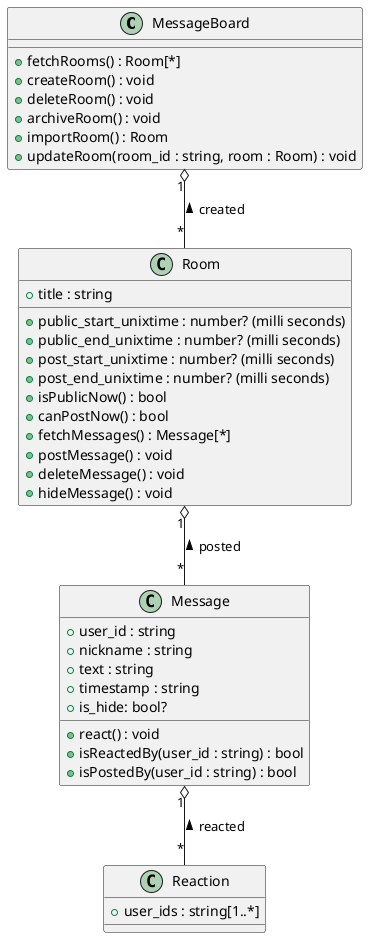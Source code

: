 @startuml class

class MessageBoard {
    + fetchRooms() : Room[*]
    + createRoom() : void
    + deleteRoom() : void
    + archiveRoom() : void
    + importRoom() : Room
    + updateRoom(room_id : string, room : Room) : void
}

class Room {
    + title : string
    + public_start_unixtime : number? (milli seconds)
    + public_end_unixtime : number? (milli seconds)
    + post_start_unixtime : number? (milli seconds)
    + post_end_unixtime : number? (milli seconds)
    + isPublicNow() : bool
    + canPostNow() : bool
    + fetchMessages() : Message[*]
    + postMessage() : void
    + deleteMessage() : void
    + hideMessage() : void
}
MessageBoard "1" o-- "*" Room : created <

class Message {
    + user_id : string
    + nickname : string
    + text : string
    + timestamp : string
    + is_hide: bool?
    + react() : void
    + isReactedBy(user_id : string) : bool
    + isPostedBy(user_id : string) : bool
}
Room "1" o-- "*" Message : posted <

class Reaction {
    + user_ids : string[1..*]
}
Message "1" o-- "*" Reaction : reacted <

@enduml